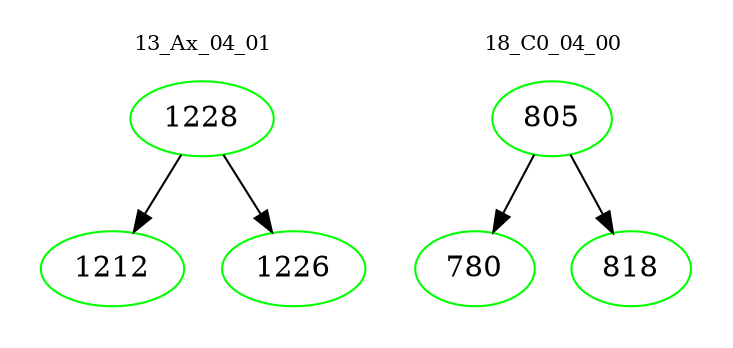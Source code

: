digraph{
subgraph cluster_0 {
color = white
label = "13_Ax_04_01";
fontsize=10;
T0_1228 [label="1228", color="green"]
T0_1228 -> T0_1212 [color="black"]
T0_1212 [label="1212", color="green"]
T0_1228 -> T0_1226 [color="black"]
T0_1226 [label="1226", color="green"]
}
subgraph cluster_1 {
color = white
label = "18_C0_04_00";
fontsize=10;
T1_805 [label="805", color="green"]
T1_805 -> T1_780 [color="black"]
T1_780 [label="780", color="green"]
T1_805 -> T1_818 [color="black"]
T1_818 [label="818", color="green"]
}
}
